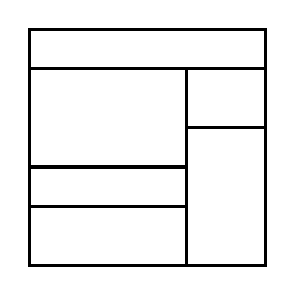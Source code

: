 \begin{tikzpicture}[very thick, scale=.5]
    \draw (0,5) rectangle (6,6);
    \draw (0,5/2) rectangle (4,5);
    \draw (0,3/2) rectangle (4,5/2);
    \draw (0,0) rectangle (4,3/2);
    \draw (4,7/2) rectangle (6,5);
    \draw (4,0) rectangle (6,7/2);
\end{tikzpicture}
